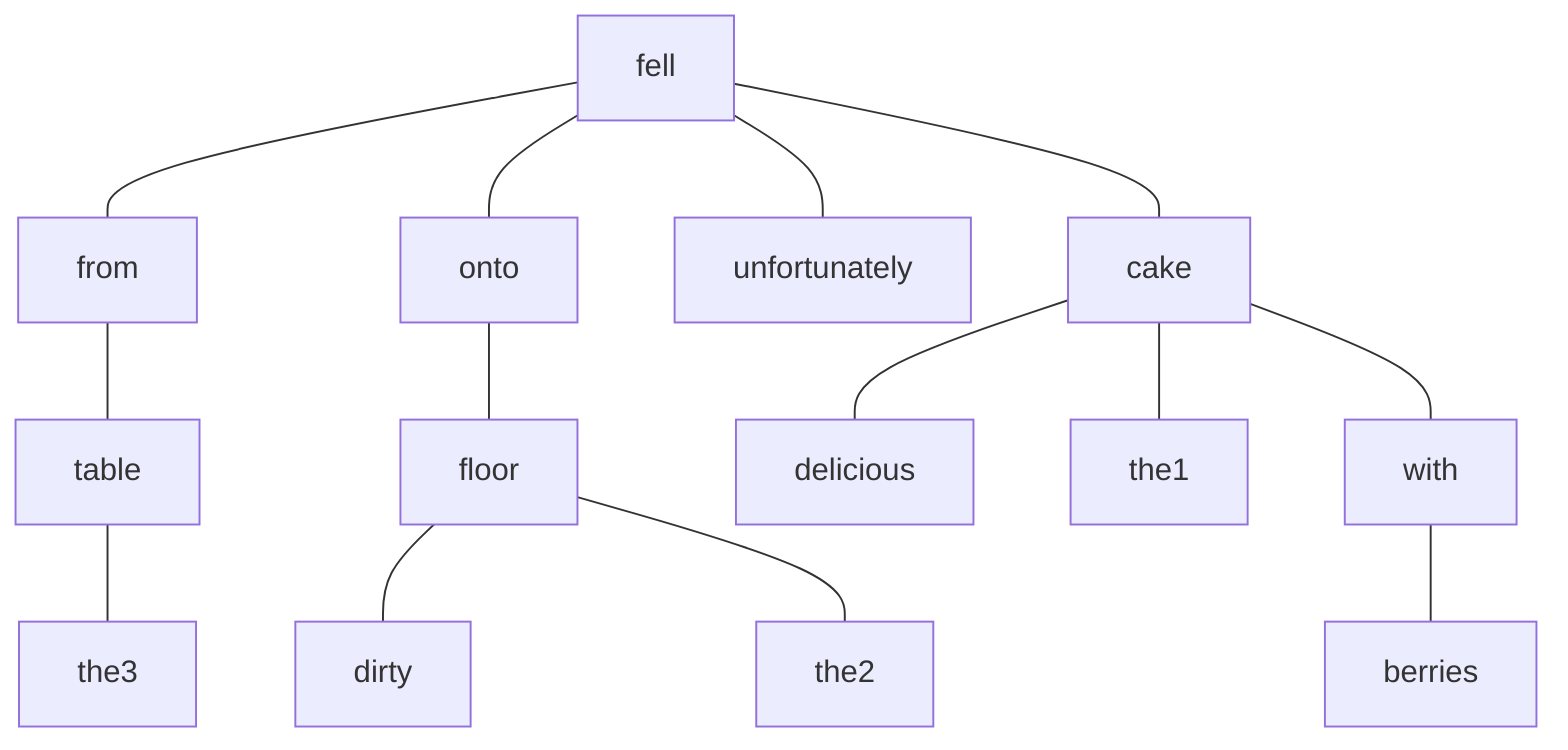 graph TD
    table --- the3
    from --- table

    onto --- floor
    floor --- dirty
    floor --- the2

    fell --- from
    fell --- onto
    fell --- unfortunately
    fell --- cake
    
    cake --- delicious
    cake --- the1
    cake --- with 
    with --- berries